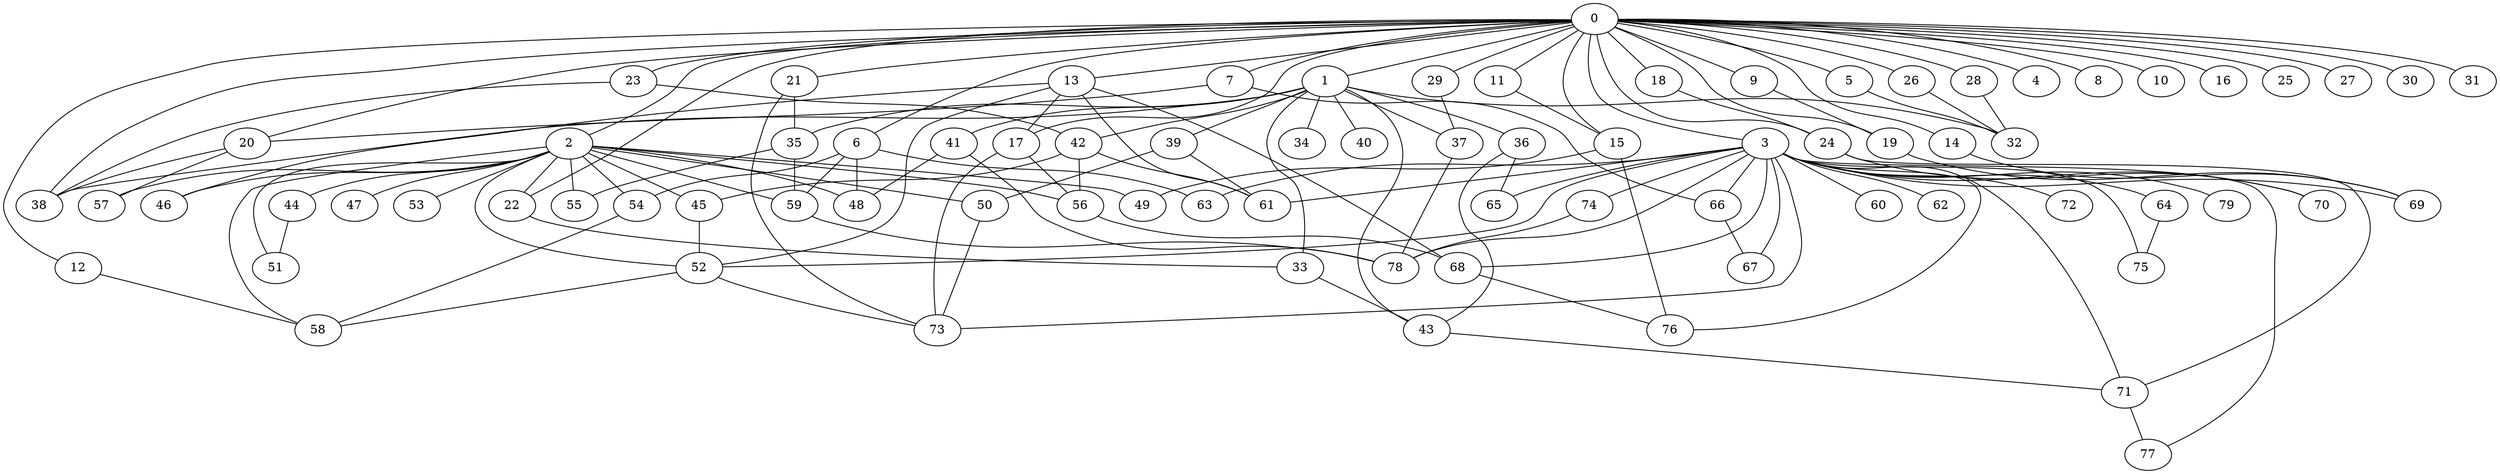 
graph graphname {
    0 -- 1
0 -- 2
0 -- 3
0 -- 4
0 -- 5
0 -- 6
0 -- 7
0 -- 8
0 -- 9
0 -- 10
0 -- 11
0 -- 12
0 -- 13
0 -- 14
0 -- 15
0 -- 16
0 -- 17
0 -- 18
0 -- 19
0 -- 20
0 -- 21
0 -- 22
0 -- 23
0 -- 24
0 -- 25
0 -- 26
0 -- 27
0 -- 28
0 -- 29
0 -- 30
0 -- 31
0 -- 38
1 -- 32
1 -- 34
1 -- 35
1 -- 36
1 -- 37
1 -- 38
1 -- 33
1 -- 40
1 -- 41
1 -- 42
1 -- 39
1 -- 43
2 -- 44
2 -- 45
2 -- 46
2 -- 47
2 -- 48
2 -- 49
2 -- 50
2 -- 51
2 -- 52
2 -- 53
2 -- 54
2 -- 55
2 -- 56
2 -- 57
2 -- 58
2 -- 59
2 -- 22
3 -- 64
3 -- 66
3 -- 67
3 -- 68
3 -- 69
3 -- 70
3 -- 65
3 -- 72
3 -- 73
3 -- 74
3 -- 71
3 -- 76
3 -- 77
3 -- 78
3 -- 79
3 -- 75
3 -- 60
3 -- 61
3 -- 62
3 -- 63
3 -- 52
5 -- 32
6 -- 54
6 -- 48
6 -- 63
6 -- 59
7 -- 20
7 -- 66
9 -- 19
11 -- 15
12 -- 58
13 -- 46
13 -- 17
13 -- 52
13 -- 68
13 -- 61
14 -- 69
15 -- 49
15 -- 76
17 -- 56
17 -- 73
18 -- 24
19 -- 69
20 -- 38
20 -- 57
21 -- 73
21 -- 35
22 -- 33
23 -- 38
23 -- 42
24 -- 70
24 -- 71
26 -- 32
28 -- 32
29 -- 37
33 -- 43
35 -- 55
35 -- 59
36 -- 65
36 -- 43
37 -- 78
39 -- 50
39 -- 61
41 -- 48
41 -- 78
42 -- 45
42 -- 56
42 -- 61
43 -- 71
44 -- 51
45 -- 52
50 -- 73
52 -- 73
52 -- 58
54 -- 58
56 -- 68
59 -- 78
64 -- 75
66 -- 67
68 -- 76
71 -- 77
74 -- 78

}
